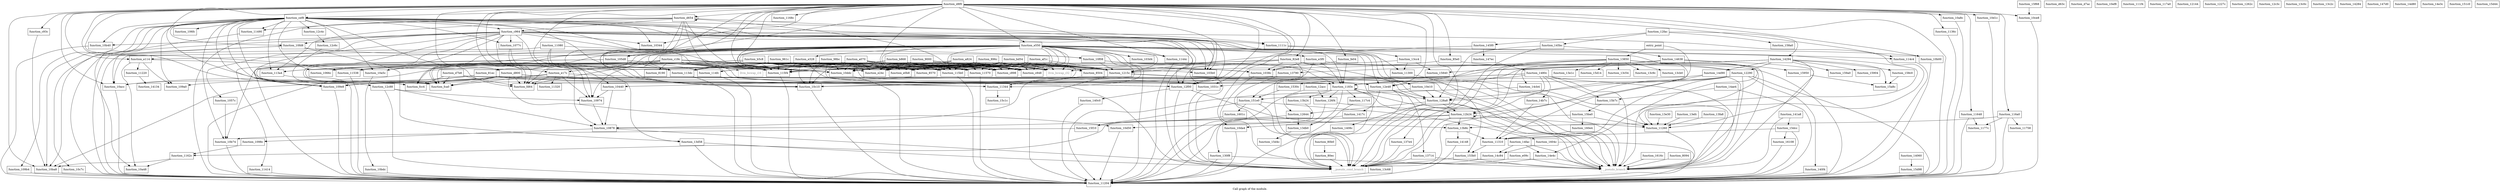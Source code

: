 digraph "Call graph of the module." {
  label="Call graph of the module.";
  node [shape=record];

  Node_function_b5c8 [label="{function_b5c8}"];
  Node_function_1038c [label="{function_1038c}"];
  Node_function_a824 [label="{function_a824}"];
  Node_function_b868 [label="{function_b868}"];
  Node_function_d63c [label="{function_d63c}"];
  Node_function_e17c [label="{function_e17c}"];
  Node_function_bd54 [label="{function_bd54}"];
  Node_function_c18c [label="{function_c18c}"];
  Node_function_cef8 [label="{function_cef8}"];
  Node_function_e24c [label="{function_e24c}"];
  Node_function_d8f0 [label="{function_d8f0}"];
  Node_function_e328 [label="{function_e328}"];
  Node_function_d654 [label="{function_d654}"];
  Node_function_e3f0 [label="{function_e3f0}"];
  Node_function_c848 [label="{function_c848}"];
  Node_function_c898 [label="{function_c898}"];
  Node_function_e114 [label="{function_e114}"];
  Node_function_103b0 [label="{function_103b0}"];
  Node_function_e550 [label="{function_e550}"];
  Node_function_d7ac [label="{function_d7ac}"];
  Node_function_fca0 [label="{function_fca0}"];
  Node_function_c93c [label="{function_c93c}"];
  Node_function_c964 [label="{function_c964}"];
  Node_function_fcc4 [label="{function_fcc4}"];
  Node_function_e09c [label="{function_e09c}"];
  Node_function_fd64 [label="{function_fd64}"];
  Node_function_af1c [label="{function_af1c}"];
  Node_function_10344 [label="{function_10344}"];
  Node_function_103d4 [label="{function_103d4}"];
  Node_function_fe04 [label="{function_fe04}"];
  Node_function_d7b8 [label="{function_d7b8}"];
  Node_function_1031c [label="{function_1031c}"];
  Node_function_d800 [label="{function_d800}"];
  Node_function_10ddc [label="{function_10ddc}"];
  Node_function_10e10 [label="{function_10e10}"];
  Node_function_10ef8 [label="{function_10ef8}"];
  Node_function_10f08 [label="{function_10f08}"];
  Node_function_10fd8 [label="{function_10fd8}"];
  Node_function_11080 [label="{function_11080}"];
  Node_function_1111c [label="{function_1111c}"];
  Node_function_111f4 [label="{function_111f4}"];
  Node_function_11204 [label="{function_11204}"];
  Node_function_11220 [label="{function_11220}"];
  Node_function_11260 [label="{function_11260}"];
  Node_function_11300 [label="{function_11300}"];
  Node_function_11310 [label="{function_11310}"];
  Node_function_11320 [label="{function_11320}"];
  Node_function_11344 [label="{function_11344}"];
  Node_function_1136c [label="{function_1136c}"];
  Node_function_113a4 [label="{function_113a4}"];
  Node_function_113dc [label="{function_113dc}"];
  Node_function_11414 [label="{function_11414}"];
  Node_function_1144c [label="{function_1144c}"];
  Node_function_11490 [label="{function_11490}"];
  Node_function_114c4 [label="{function_114c4}"];
  Node_function_114fc [label="{function_114fc}"];
  Node_function_11538 [label="{function_11538}"];
  Node_function_11570 [label="{function_11570}"];
  Node_function_115b0 [label="{function_115b0}"];
  Node_function_115f4 [label="{function_115f4}"];
  Node_function_1162c [label="{function_1162c}"];
  Node_function_11648 [label="{function_11648}"];
  Node_function_1168c [label="{function_1168c}"];
  Node_function_116a0 [label="{function_116a0}"];
  Node_function_11758 [label="{function_11758}"];
  Node_function_1177c [label="{function_1177c}"];
  Node_function_117a0 [label="{function_117a0}"];
  Node_function_117c4 [label="{function_117c4}"];
  Node_function_1183c [label="{function_1183c}"];
  Node_function_12144 [label="{function_12144}"];
  Node_function_1215c [label="{function_1215c}"];
  Node_function_1227c [label="{function_1227c}"];
  Node_function_12290 [label="{function_12290}"];
  Node_function_1262c [label="{function_1262c}"];
  Node_function_12644 [label="{function_12644}"];
  Node_function_126f4 [label="{function_126f4}"];
  Node_function_128a8 [label="{function_128a8}"];
  Node_function_12acc [label="{function_12acc}"];
  Node_function_12b24 [label="{function_12b24}"];
  Node_function_12c3c [label="{function_12c3c}"];
  Node_function_12c4c [label="{function_12c4c}"];
  Node_function_12c6c [label="{function_12c6c}"];
  Node_function_12c88 [label="{function_12c88}"];
  Node_function_12e48 [label="{function_12e48}"];
  Node_function_130f8 [label="{function_130f8}"];
  Node_function_13714 [label="{function_13714}"];
  Node_function_13790 [label="{function_13790}"];
  Node_function_137e4 [label="{function_137e4}"];
  Node_function_13850 [label="{function_13850}"];
  Node_function_13b24 [label="{function_13b24}"];
  Node_function_13b8c [label="{function_13b8c}"];
  Node_function_13c0c [label="{function_13c0c}"];
  Node_function_13c2c [label="{function_13c2c}"];
  Node_function_13c54 [label="{function_13c54}"];
  Node_function_13c68 [label="{function_13c68}"];
  Node_function_13c9c [label="{function_13c9c}"];
  Node_function_13cb0 [label="{function_13cb0}"];
  Node_function_13cc4 [label="{function_13cc4}"];
  Node_function_13d58 [label="{function_13d58}"];
  Node_function_13db0 [label="{function_13db0}"];
  Node_function_13e1c [label="{function_13e1c}"];
  Node_function_13e30 [label="{function_13e30}"];
  Node_function_13efc [label="{function_13efc}"];
  Node_function_13fa8 [label="{function_13fa8}"];
  Node_function_14060 [label="{function_14060}"];
  Node_function_1408c [label="{function_1408c}"];
  Node_function_140c0 [label="{function_140c0}"];
  Node_function_140f4 [label="{function_140f4}"];
  Node_function_14134 [label="{function_14134}"];
  Node_function_14148 [label="{function_14148}"];
  Node_function_1417c [label="{function_1417c}"];
  Node_function_141a8 [label="{function_141a8}"];
  Node_function_14284 [label="{function_14284}"];
  Node_function_14294 [label="{function_14294}"];
  Node_function_145bc [label="{function_145bc}"];
  Node_function_145f0 [label="{function_145f0}"];
  Node_function_14638 [label="{function_14638}"];
  Node_function_147d0 [label="{function_147d0}"];
  Node_function_147ec [label="{function_147ec}"];
  Node_function_1480c [label="{function_1480c}"];
  Node_function_14ae4 [label="{function_14ae4}"];
  Node_function_14b7c [label="{function_14b7c}"];
  Node_function_14c84 [label="{function_14c84}"];
  Node_function_14cb4 [label="{function_14cb4}"];
  Node_function_14d80 [label="{function_14d80}"];
  Node_function_14d90 [label="{function_14d90}"];
  Node_function_14e3c [label="{function_14e3c}"];
  Node_function_14e4c [label="{function_14e4c}"];
  Node_function_14fac [label="{function_14fac}"];
  Node_function_151c0 [label="{function_151c0}"];
  Node_function_151e0 [label="{function_151e0}"];
  Node_function_1530c [label="{function_1530c}"];
  Node_function_153b0 [label="{function_153b0}"];
  Node_function_15840 [label="{function_15840}"];
  Node_function_158a0 [label="{function_158a0}"];
  Node_function_158c0 [label="{function_158c0}"];
  Node_function_15904 [label="{function_15904}"];
  Node_function_15950 [label="{function_15950}"];
  Node_function_159a0 [label="{function_159a0}"];
  Node_function_15a8c [label="{function_15a8c}"];
  Node_function_15b7c [label="{function_15b7c}"];
  Node_function_15ba0 [label="{function_15ba0}"];
  Node_function_15c1c [label="{function_15c1c}"];
  Node_function_15d14 [label="{function_15d14}"];
  Node_function_15d44 [label="{function_15d44}"];
  Node_function_15d4c [label="{function_15d4c}"];
  Node_function_15d98 [label="{function_15d98}"];
  Node_function_15dcc [label="{function_15dcc}"];
  Node_function_15f10 [label="{function_15f10}"];
  Node_function_15f68 [label="{function_15f68}"];
  Node_function_1601c [label="{function_1601c}"];
  Node_function_1604c [label="{function_1604c}"];
  Node_function_160e4 [label="{function_160e4}"];
  Node_function_16108 [label="{function_16108}"];
  Node_function_1616c [label="{function_1616c}"];
  Node_llvm_bswap_i32 [color="gray50", fontcolor="gray50", label="{llvm_bswap_i32}"];
  Node_llvm_bswap_i16 [color="gray50", fontcolor="gray50", label="{llvm_bswap_i16}"];
  Node_function_10440 [label="{function_10440}"];
  Node_function_1057c [label="{function_1057c}"];
  Node_function_105d8 [label="{function_105d8}"];
  Node_function_1066c [label="{function_1066c}"];
  Node_function_106fc [label="{function_106fc}"];
  Node_function_1077c [label="{function_1077c}"];
  Node_function_10878 [label="{function_10878}"];
  Node_function_10974 [label="{function_10974}"];
  Node_function_1098c [label="{function_1098c}"];
  Node_function_109a0 [label="{function_109a0}"];
  Node_function_109b4 [label="{function_109b4}"];
  Node_function_109e8 [label="{function_109e8}"];
  Node_function_10a48 [label="{function_10a48}"];
  Node_function_10a5c [label="{function_10a5c}"];
  Node_function_12f00 [label="{function_12f00}"];
  Node_function_12fac [label="{function_12fac}"];
  Node_function_10a8c [label="{function_10a8c}"];
  Node_function_10acc [label="{function_10acc}"];
  Node_function_10b00 [label="{function_10b00}"];
  Node_function_10b40 [label="{function_10b40}"];
  Node_function_10b74 [label="{function_10b74}"];
  Node_function_10ba8 [label="{function_10ba8}"];
  Node_function_10bdc [label="{function_10bdc}"];
  Node_function_10c10 [label="{function_10c10}"];
  Node_function_10c7c [label="{function_10c7c}"];
  Node_function_10ce8 [label="{function_10ce8}"];
  Node_function_10d1c [label="{function_10d1c}"];
  Node_function_10d50 [label="{function_10d50}"];
  Node_function_10da4 [label="{function_10da4}"];
  Node_function_e0b8 [label="{function_e0b8}"];
  Node___pseudo_branch [color="gray50", fontcolor="gray50", label="{__pseudo_branch}"];
  Node___pseudo_cond_branch [color="gray50", fontcolor="gray50", label="{__pseudo_cond_branch}"];
  Node_function_8094 [label="{function_8094}"];
  Node_function_80b0 [label="{function_80b0}"];
  Node_function_80ec [label="{function_80ec}"];
  Node_entry_point [label="{entry_point}"];
  Node_function_8190 [label="{function_8190}"];
  Node_function_81ec [label="{function_81ec}"];
  Node_function_82e8 [label="{function_82e8}"];
  Node_function_8504 [label="{function_8504}"];
  Node_function_8570 [label="{function_8570}"];
  Node_function_85e0 [label="{function_85e0}"];
  Node_function_896c [label="{function_896c}"];
  Node_function_9000 [label="{function_9000}"];
  Node_function_961c [label="{function_961c}"];
  Node_function_98bc [label="{function_98bc}"];
  Node_function_a070 [label="{function_a070}"];
  Node_function_b5c8 -> Node_function_e24c;
  Node_function_b5c8 -> Node_function_113a4;
  Node_function_b5c8 -> Node_function_113dc;
  Node_function_b5c8 -> Node_function_11538;
  Node_function_b5c8 -> Node_function_115f4;
  Node_function_b5c8 -> Node_function_1215c;
  Node_function_b5c8 -> Node_llvm_bswap_i32;
  Node_function_b5c8 -> Node_function_e0b8;
  Node_function_b5c8 -> Node_function_8570;
  Node_function_1038c -> Node___pseudo_cond_branch;
  Node_function_a824 -> Node_function_e24c;
  Node_function_a824 -> Node_function_c848;
  Node_function_a824 -> Node_function_c898;
  Node_function_a824 -> Node_function_10ddc;
  Node_function_a824 -> Node_function_11570;
  Node_function_a824 -> Node_function_115b0;
  Node_function_a824 -> Node_function_115f4;
  Node_function_a824 -> Node_function_1215c;
  Node_function_a824 -> Node_llvm_bswap_i32;
  Node_function_a824 -> Node_function_e0b8;
  Node_function_a824 -> Node_function_8504;
  Node_function_a824 -> Node_function_8570;
  Node_function_b868 -> Node_function_e24c;
  Node_function_b868 -> Node_function_c848;
  Node_function_b868 -> Node_function_c898;
  Node_function_b868 -> Node_function_10ddc;
  Node_function_b868 -> Node_function_11570;
  Node_function_b868 -> Node_function_115b0;
  Node_function_b868 -> Node_function_115f4;
  Node_function_b868 -> Node_function_1215c;
  Node_function_b868 -> Node_llvm_bswap_i32;
  Node_function_b868 -> Node_llvm_bswap_i16;
  Node_function_b868 -> Node_function_e0b8;
  Node_function_b868 -> Node_function_8570;
  Node_function_e17c -> Node_function_fca0;
  Node_function_e17c -> Node_function_fcc4;
  Node_function_e17c -> Node_function_fd64;
  Node_function_e17c -> Node_function_1031c;
  Node_function_e17c -> Node_function_11320;
  Node_function_e17c -> Node_function_10974;
  Node_function_bd54 -> Node_function_1038c;
  Node_function_bd54 -> Node_function_c848;
  Node_function_bd54 -> Node_function_c898;
  Node_function_bd54 -> Node_function_fca0;
  Node_function_bd54 -> Node_function_fd64;
  Node_function_bd54 -> Node_function_10ddc;
  Node_function_bd54 -> Node_function_11570;
  Node_function_bd54 -> Node_function_115b0;
  Node_function_bd54 -> Node_function_115f4;
  Node_function_bd54 -> Node_function_1215c;
  Node_function_bd54 -> Node_llvm_bswap_i32;
  Node_function_bd54 -> Node_function_e0b8;
  Node_function_bd54 -> Node_function_8570;
  Node_function_c18c -> Node_function_1038c;
  Node_function_c18c -> Node_function_e17c;
  Node_function_c18c -> Node_function_c848;
  Node_function_c18c -> Node_function_c898;
  Node_function_c18c -> Node_function_fca0;
  Node_function_c18c -> Node_function_fcc4;
  Node_function_c18c -> Node_function_fd64;
  Node_function_c18c -> Node_function_1031c;
  Node_function_c18c -> Node_function_10ddc;
  Node_function_c18c -> Node_function_11344;
  Node_function_c18c -> Node_function_11570;
  Node_function_c18c -> Node_function_115b0;
  Node_function_c18c -> Node_function_115f4;
  Node_function_c18c -> Node_function_1215c;
  Node_function_c18c -> Node_llvm_bswap_i16;
  Node_function_c18c -> Node_function_1066c;
  Node_function_c18c -> Node_function_109e8;
  Node_function_c18c -> Node_function_10b74;
  Node_function_c18c -> Node_function_e0b8;
  Node_function_c18c -> Node_function_8190;
  Node_function_c18c -> Node_function_8570;
  Node_function_cef8 -> Node_function_103b0;
  Node_function_cef8 -> Node_function_fca0;
  Node_function_cef8 -> Node_function_c964;
  Node_function_cef8 -> Node_function_fcc4;
  Node_function_cef8 -> Node_function_fd64;
  Node_function_cef8 -> Node_function_10344;
  Node_function_cef8 -> Node_function_10ddc;
  Node_function_cef8 -> Node_function_10e10;
  Node_function_cef8 -> Node_function_10fd8;
  Node_function_cef8 -> Node_function_1111c;
  Node_function_cef8 -> Node_function_113a4;
  Node_function_cef8 -> Node_function_11490;
  Node_function_cef8 -> Node_function_115f4;
  Node_function_cef8 -> Node_function_1183c;
  Node_function_cef8 -> Node_function_12c4c;
  Node_function_cef8 -> Node_function_1066c;
  Node_function_cef8 -> Node_function_106fc;
  Node_function_cef8 -> Node_function_1077c;
  Node_function_cef8 -> Node_function_109a0;
  Node_function_cef8 -> Node_function_109b4;
  Node_function_cef8 -> Node_function_109e8;
  Node_function_cef8 -> Node_function_10a48;
  Node_function_cef8 -> Node_function_10a5c;
  Node_function_cef8 -> Node_function_12f00;
  Node_function_cef8 -> Node_function_10acc;
  Node_function_cef8 -> Node_function_10b40;
  Node_function_cef8 -> Node_function_10b74;
  Node_function_cef8 -> Node_function_10ba8;
  Node_function_cef8 -> Node___pseudo_cond_branch;
  Node_function_d8f0 -> Node_function_e17c;
  Node_function_d8f0 -> Node_function_cef8;
  Node_function_d8f0 -> Node_function_d654;
  Node_function_d8f0 -> Node_function_e114;
  Node_function_d8f0 -> Node_function_103b0;
  Node_function_d8f0 -> Node_function_e550;
  Node_function_d8f0 -> Node_function_fca0;
  Node_function_d8f0 -> Node_function_c93c;
  Node_function_d8f0 -> Node_function_fcc4;
  Node_function_d8f0 -> Node_function_fd64;
  Node_function_d8f0 -> Node_function_10344;
  Node_function_d8f0 -> Node_function_fe04;
  Node_function_d8f0 -> Node_function_1031c;
  Node_function_d8f0 -> Node_function_d800;
  Node_function_d8f0 -> Node_function_10ddc;
  Node_function_d8f0 -> Node_function_11204;
  Node_function_d8f0 -> Node_function_1136c;
  Node_function_d8f0 -> Node_function_113dc;
  Node_function_d8f0 -> Node_function_1144c;
  Node_function_d8f0 -> Node_function_114c4;
  Node_function_d8f0 -> Node_function_11538;
  Node_function_d8f0 -> Node_function_115f4;
  Node_function_d8f0 -> Node_function_11648;
  Node_function_d8f0 -> Node_function_1168c;
  Node_function_d8f0 -> Node_function_116a0;
  Node_function_d8f0 -> Node_function_12e48;
  Node_function_d8f0 -> Node_function_105d8;
  Node_function_d8f0 -> Node_function_10974;
  Node_function_d8f0 -> Node_function_12f00;
  Node_function_d8f0 -> Node_function_10a8c;
  Node_function_d8f0 -> Node_function_10acc;
  Node_function_d8f0 -> Node_function_10b00;
  Node_function_d8f0 -> Node_function_10ba8;
  Node_function_d8f0 -> Node_function_10c10;
  Node_function_d8f0 -> Node_function_10ce8;
  Node_function_d8f0 -> Node_function_10d1c;
  Node_function_d8f0 -> Node_function_10da4;
  Node_function_d8f0 -> Node_function_e0b8;
  Node_function_d8f0 -> Node___pseudo_cond_branch;
  Node_function_d8f0 -> Node_function_82e8;
  Node_function_d8f0 -> Node_function_85e0;
  Node_function_e328 -> Node_function_103b0;
  Node_function_e328 -> Node_function_113dc;
  Node_function_e328 -> Node_function_115f4;
  Node_function_e328 -> Node_function_10c10;
  Node_function_e328 -> Node___pseudo_cond_branch;
  Node_function_d654 -> Node_function_d654;
  Node_function_d654 -> Node_function_c964;
  Node_function_d654 -> Node_function_10ddc;
  Node_function_d654 -> Node_function_11204;
  Node_function_d654 -> Node_function_113a4;
  Node_function_d654 -> Node_function_113dc;
  Node_function_d654 -> Node_function_11490;
  Node_function_d654 -> Node_function_115b0;
  Node_function_d654 -> Node_function_115f4;
  Node_function_d654 -> Node_function_12f00;
  Node_function_d654 -> Node_function_10c10;
  Node_function_e3f0 -> Node_function_1038c;
  Node_function_e3f0 -> Node_function_1031c;
  Node_function_e3f0 -> Node_function_1183c;
  Node_function_e3f0 -> Node_function_12290;
  Node_function_e114 -> Node_function_11220;
  Node_function_e114 -> Node_function_109a0;
  Node_function_e114 -> Node_function_10a48;
  Node_function_e114 -> Node_function_10a5c;
  Node_function_103b0 -> Node___pseudo_cond_branch;
  Node_function_e550 -> Node_function_e328;
  Node_function_e550 -> Node_function_e3f0;
  Node_function_e550 -> Node_function_c848;
  Node_function_e550 -> Node_function_c898;
  Node_function_e550 -> Node_function_e114;
  Node_function_e550 -> Node_function_fca0;
  Node_function_e550 -> Node_function_fcc4;
  Node_function_e550 -> Node_function_fd64;
  Node_function_e550 -> Node_function_103d4;
  Node_function_e550 -> Node_function_10ddc;
  Node_function_e550 -> Node_function_11204;
  Node_function_e550 -> Node_function_11300;
  Node_function_e550 -> Node_function_11310;
  Node_function_e550 -> Node_function_11344;
  Node_function_e550 -> Node_function_113dc;
  Node_function_e550 -> Node_function_1144c;
  Node_function_e550 -> Node_function_114c4;
  Node_function_e550 -> Node_function_114fc;
  Node_function_e550 -> Node_function_11538;
  Node_function_e550 -> Node_function_11570;
  Node_function_e550 -> Node_function_115b0;
  Node_function_e550 -> Node_function_115f4;
  Node_function_e550 -> Node_function_1215c;
  Node_function_e550 -> Node_function_12e48;
  Node_function_e550 -> Node_llvm_bswap_i32;
  Node_function_e550 -> Node_function_105d8;
  Node_function_e550 -> Node_function_10974;
  Node_function_e550 -> Node_function_10a5c;
  Node_function_e550 -> Node_function_10acc;
  Node_function_e550 -> Node_function_10b00;
  Node_function_e550 -> Node_function_10c10;
  Node_function_e550 -> Node_function_e0b8;
  Node_function_e550 -> Node___pseudo_cond_branch;
  Node_function_c93c -> Node_function_10ba8;
  Node_function_c964 -> Node_function_103b0;
  Node_function_c964 -> Node_function_fca0;
  Node_function_c964 -> Node_function_fcc4;
  Node_function_c964 -> Node_function_fd64;
  Node_function_c964 -> Node_function_10344;
  Node_function_c964 -> Node_function_1031c;
  Node_function_c964 -> Node_function_10ddc;
  Node_function_c964 -> Node_function_10e10;
  Node_function_c964 -> Node_function_10fd8;
  Node_function_c964 -> Node_function_1111c;
  Node_function_c964 -> Node_function_11260;
  Node_function_c964 -> Node_function_10440;
  Node_function_c964 -> Node_function_1057c;
  Node_function_c964 -> Node_function_1066c;
  Node_function_c964 -> Node_function_1077c;
  Node_function_c964 -> Node_function_109e8;
  Node_function_c964 -> Node_function_12f00;
  Node_function_c964 -> Node_function_10b40;
  Node_function_c964 -> Node_function_10ba8;
  Node_function_e09c -> Node___pseudo_branch;
  Node_function_e09c -> Node___pseudo_cond_branch;
  Node_function_af1c -> Node_function_c848;
  Node_function_af1c -> Node_function_c898;
  Node_function_af1c -> Node_function_10ddc;
  Node_function_af1c -> Node_function_11570;
  Node_function_af1c -> Node_function_115b0;
  Node_function_af1c -> Node_function_115f4;
  Node_function_af1c -> Node_function_1215c;
  Node_function_af1c -> Node_llvm_bswap_i32;
  Node_function_af1c -> Node_function_e0b8;
  Node_function_af1c -> Node_function_8504;
  Node_function_af1c -> Node_function_8570;
  Node_function_fe04 -> Node_function_1038c;
  Node_function_fe04 -> Node_function_1183c;
  Node_function_d7b8 -> Node_function_fca0;
  Node_function_d7b8 -> Node_function_fcc4;
  Node_function_d7b8 -> Node_function_fd64;
  Node_function_d7b8 -> Node_function_11344;
  Node_function_1031c -> Node___pseudo_cond_branch;
  Node_function_d800 -> Node_function_fca0;
  Node_function_d800 -> Node_function_fcc4;
  Node_function_d800 -> Node_function_fd64;
  Node_function_d800 -> Node_function_12e48;
  Node_function_d800 -> Node_function_109e8;
  Node_function_d800 -> Node_function_12f00;
  Node_function_d800 -> Node_function_10acc;
  Node_function_d800 -> Node_function_10d50;
  Node_function_d800 -> Node___pseudo_branch;
  Node_function_10ddc -> Node_function_11204;
  Node_function_10e10 -> Node_function_11204;
  Node_function_10e10 -> Node_function_128a8;
  Node_function_10e10 -> Node___pseudo_branch;
  Node_function_10f08 -> Node_function_1183c;
  Node_function_10f08 -> Node_function_1215c;
  Node_function_10f08 -> Node_function_128a8;
  Node_function_10fd8 -> Node_function_10f08;
  Node_function_10fd8 -> Node_function_11204;
  Node_function_10fd8 -> Node_function_13d58;
  Node_function_10fd8 -> Node_function_10c7c;
  Node_function_11080 -> Node_function_10f08;
  Node_function_11080 -> Node_function_11204;
  Node_function_11080 -> Node_function_13d58;
  Node_function_11080 -> Node_function_10c10;
  Node_function_1111c -> Node_function_13cc4;
  Node_function_1111c -> Node___pseudo_branch;
  Node_function_11220 -> Node_function_14134;
  Node_function_11260 -> Node___pseudo_branch;
  Node_function_11300 -> Node_function_153b0;
  Node_function_11310 -> Node_function_153b0;
  Node_function_11344 -> Node_function_15c1c;
  Node_function_1136c -> Node_function_11204;
  Node_function_113a4 -> Node_function_11204;
  Node_function_113dc -> Node_function_11204;
  Node_function_11414 -> Node_function_11204;
  Node_function_1144c -> Node_function_11204;
  Node_function_11490 -> Node_function_11204;
  Node_function_114c4 -> Node_function_11204;
  Node_function_114fc -> Node_function_11204;
  Node_function_11538 -> Node_function_11204;
  Node_function_11570 -> Node_function_11204;
  Node_function_115b0 -> Node_function_11204;
  Node_function_115f4 -> Node_function_11204;
  Node_function_1162c -> Node_function_10a48;
  Node_function_1162c -> Node_function_10ba8;
  Node_function_11648 -> Node_function_11204;
  Node_function_11648 -> Node_function_1177c;
  Node_function_116a0 -> Node_function_11204;
  Node_function_116a0 -> Node_function_11758;
  Node_function_116a0 -> Node_function_1177c;
  Node_function_116a0 -> Node_function_13b8c;
  Node_function_117c4 -> Node___pseudo_cond_branch;
  Node_function_1183c -> Node_function_11204;
  Node_function_1183c -> Node_function_117c4;
  Node_function_1183c -> Node_function_1183c;
  Node_function_1183c -> Node_function_126f4;
  Node_function_1183c -> Node_function_128a8;
  Node_function_1183c -> Node_function_12b24;
  Node_function_1183c -> Node_function_13b24;
  Node_function_1183c -> Node_function_13db0;
  Node_function_1183c -> Node___pseudo_branch;
  Node_function_1215c -> Node_function_11204;
  Node_function_1215c -> Node_function_11260;
  Node_function_1215c -> Node_function_1183c;
  Node_function_1215c -> Node_function_10878;
  Node_function_1215c -> Node___pseudo_branch;
  Node_function_12290 -> Node_function_11204;
  Node_function_12290 -> Node_function_11310;
  Node_function_12290 -> Node_function_1183c;
  Node_function_12290 -> Node_function_128a8;
  Node_function_12290 -> Node_function_12b24;
  Node_function_12290 -> Node_function_140f4;
  Node_function_12290 -> Node___pseudo_branch;
  Node_function_12644 -> Node_function_13db0;
  Node_function_12644 -> Node_function_10878;
  Node_function_126f4 -> Node_function_12b24;
  Node_function_126f4 -> Node_function_130f8;
  Node_function_128a8 -> Node_function_12644;
  Node_function_128a8 -> Node_function_12b24;
  Node_function_128a8 -> Node_function_1408c;
  Node_function_128a8 -> Node___pseudo_branch;
  Node_function_128a8 -> Node___pseudo_cond_branch;
  Node_function_12acc -> Node_function_12644;
  Node_function_12acc -> Node_function_126f4;
  Node_function_12b24 -> Node_function_11260;
  Node_function_12b24 -> Node_function_1162c;
  Node_function_12b24 -> Node_function_12b24;
  Node_function_12b24 -> Node_function_13b8c;
  Node_function_12b24 -> Node_function_10da4;
  Node_function_12b24 -> Node___pseudo_branch;
  Node_function_12b24 -> Node___pseudo_cond_branch;
  Node_function_12c4c -> Node_function_12c6c;
  Node_function_12c6c -> Node_function_12c88;
  Node_function_12c88 -> Node_function_11204;
  Node_function_12c88 -> Node_function_10878;
  Node_function_12c88 -> Node_function_10974;
  Node_function_12e48 -> Node_function_13714;
  Node_function_12e48 -> Node_function_1417c;
  Node_function_12e48 -> Node___pseudo_branch;
  Node_function_12e48 -> Node___pseudo_cond_branch;
  Node_function_130f8 -> Node_function_11204;
  Node_function_130f8 -> Node___pseudo_branch;
  Node_function_13714 -> Node___pseudo_branch;
  Node_function_13714 -> Node___pseudo_cond_branch;
  Node_function_13790 -> Node_function_109e8;
  Node_function_13790 -> Node_function_10c10;
  Node_function_13790 -> Node___pseudo_cond_branch;
  Node_function_137e4 -> Node___pseudo_cond_branch;
  Node_function_13850 -> Node_function_11260;
  Node_function_13850 -> Node_function_12e48;
  Node_function_13850 -> Node_function_13790;
  Node_function_13850 -> Node_function_137e4;
  Node_function_13850 -> Node_function_13c54;
  Node_function_13850 -> Node_function_13c9c;
  Node_function_13850 -> Node_function_13cb0;
  Node_function_13850 -> Node_function_13e1c;
  Node_function_13850 -> Node_function_15950;
  Node_function_13850 -> Node_function_15d14;
  Node_function_13850 -> Node___pseudo_branch;
  Node_function_13850 -> Node___pseudo_cond_branch;
  Node_function_13b24 -> Node_function_11204;
  Node_function_13b8c -> Node_function_11310;
  Node_function_13b8c -> Node_function_14148;
  Node_function_13c68 -> Node_function_11204;
  Node_function_13cc4 -> Node_function_11204;
  Node_function_13cc4 -> Node_function_11300;
  Node_function_13cc4 -> Node_function_15840;
  Node_function_13d58 -> Node_function_11204;
  Node_function_13d58 -> Node___pseudo_cond_branch;
  Node_function_13db0 -> Node_function_15d4c;
  Node_function_13e30 -> Node_function_11260;
  Node_function_13efc -> Node_function_11260;
  Node_function_13fa8 -> Node_function_11260;
  Node_function_14060 -> Node_function_15d98;
  Node_function_1408c -> Node_function_11204;
  Node_function_140c0 -> Node_function_11204;
  Node_function_140f4 -> Node_function_11204;
  Node_function_14148 -> Node_function_11204;
  Node_function_1417c -> Node_function_11204;
  Node_function_141a8 -> Node_function_15dcc;
  Node_function_141a8 -> Node___pseudo_branch;
  Node_function_14294 -> Node_function_11260;
  Node_function_14294 -> Node_function_1183c;
  Node_function_14294 -> Node_function_12290;
  Node_function_14294 -> Node_function_14cb4;
  Node_function_14294 -> Node_function_14d90;
  Node_function_14294 -> Node_function_151e0;
  Node_function_14294 -> Node_function_15840;
  Node_function_14294 -> Node_function_158c0;
  Node_function_14294 -> Node_function_15904;
  Node_function_14294 -> Node_function_159a0;
  Node_function_14294 -> Node_function_15a8c;
  Node_function_145bc -> Node_function_128a8;
  Node_function_145bc -> Node_function_14638;
  Node_function_145bc -> Node___pseudo_cond_branch;
  Node_function_145f0 -> Node_function_1215c;
  Node_function_145f0 -> Node_function_147ec;
  Node_function_14638 -> Node_function_10ddc;
  Node_function_14638 -> Node_function_14e4c;
  Node_function_14638 -> Node___pseudo_branch;
  Node_function_14638 -> Node___pseudo_cond_branch;
  Node_function_147ec -> Node_function_1480c;
  Node_function_1480c -> Node_function_11204;
  Node_function_1480c -> Node_function_1183c;
  Node_function_1480c -> Node_function_128a8;
  Node_function_1480c -> Node_function_14b7c;
  Node_function_1480c -> Node_function_15b7c;
  Node_function_1480c -> Node_function_109e8;
  Node_function_1480c -> Node_function_10c10;
  Node_function_1480c -> Node___pseudo_branch;
  Node_function_14ae4 -> Node_function_11204;
  Node_function_14ae4 -> Node_function_15b7c;
  Node_function_14b7c -> Node_function_11310;
  Node_function_14c84 -> Node___pseudo_cond_branch;
  Node_function_14cb4 -> Node_function_151e0;
  Node_function_14cb4 -> Node___pseudo_branch;
  Node_function_14d90 -> Node_function_1530c;
  Node_function_14d90 -> Node___pseudo_branch;
  Node_function_14d90 -> Node___pseudo_cond_branch;
  Node_function_14e4c -> Node___pseudo_branch;
  Node_function_14e4c -> Node___pseudo_cond_branch;
  Node_function_14fac -> Node_function_14c84;
  Node_function_14fac -> Node_function_14e4c;
  Node_function_14fac -> Node___pseudo_branch;
  Node_function_151e0 -> Node_function_15f10;
  Node_function_151e0 -> Node_function_1601c;
  Node_function_151e0 -> Node_function_1604c;
  Node_function_151e0 -> Node___pseudo_cond_branch;
  Node_function_1530c -> Node_function_151e0;
  Node_function_153b0 -> Node___pseudo_branch;
  Node_function_153b0 -> Node___pseudo_cond_branch;
  Node_function_158c0 -> Node_function_15a8c;
  Node_function_15950 -> Node_function_15a8c;
  Node_function_15b7c -> Node_function_15ba0;
  Node_function_15ba0 -> Node_function_11260;
  Node_function_15ba0 -> Node_function_160e4;
  Node_function_15ba0 -> Node_function_10d50;
  Node_function_15d98 -> Node_function_11204;
  Node_function_15dcc -> Node_function_11204;
  Node_function_15dcc -> Node_function_11310;
  Node_function_15dcc -> Node_function_16108;
  Node_function_15f10 -> Node_function_10b74;
  Node_function_15f68 -> Node_function_10ce8;
  Node_function_1601c -> Node_function_15f10;
  Node_function_1604c -> Node_function_11204;
  Node_function_1604c -> Node_function_14c84;
  Node_function_160e4 -> Node_function_11310;
  Node_function_16108 -> Node_function_11204;
  Node_function_1616c -> Node___pseudo_branch;
  Node_function_10440 -> Node_function_10878;
  Node_function_10440 -> Node_function_10974;
  Node_function_1057c -> Node_function_10b74;
  Node_function_105d8 -> Node_function_10ddc;
  Node_function_105d8 -> Node_function_11204;
  Node_function_105d8 -> Node_function_113dc;
  Node_function_105d8 -> Node_function_11414;
  Node_function_105d8 -> Node_function_115f4;
  Node_function_1077c -> Node_function_10878;
  Node_function_1077c -> Node_function_10974;
  Node_function_10878 -> Node_function_1098c;
  Node_function_10878 -> Node___pseudo_cond_branch;
  Node_function_10974 -> Node_function_10878;
  Node_function_1098c -> Node_function_1162c;
  Node_function_109b4 -> Node_function_11204;
  Node_function_109e8 -> Node_function_11204;
  Node_function_10a5c -> Node_function_10bdc;
  Node_function_12f00 -> Node_function_13b8c;
  Node_function_12f00 -> Node_function_140c0;
  Node_function_12f00 -> Node___pseudo_cond_branch;
  Node_function_12fac -> Node_function_14294;
  Node_function_12fac -> Node_function_145bc;
  Node_function_12fac -> Node_function_145f0;
  Node_function_12fac -> Node_function_158a0;
  Node_function_10a8c -> Node_function_11204;
  Node_function_10acc -> Node_function_11204;
  Node_function_10b00 -> Node_function_11204;
  Node_function_10b40 -> Node_function_11204;
  Node_function_10b74 -> Node_function_11204;
  Node_function_10ba8 -> Node_function_11204;
  Node_function_10bdc -> Node_function_11204;
  Node_function_10c10 -> Node_function_11204;
  Node_function_10c7c -> Node_function_11204;
  Node_function_10ce8 -> Node_function_11204;
  Node_function_10d1c -> Node_function_11204;
  Node_function_10d50 -> Node_function_11204;
  Node_function_10da4 -> Node_function_11204;
  Node_function_8094 -> Node___pseudo_branch;
  Node_function_80b0 -> Node_function_80ec;
  Node_function_80ec -> Node___pseudo_cond_branch;
  Node_entry_point -> Node_function_12b24;
  Node_entry_point -> Node_function_13850;
  Node_function_81ec -> Node_function_12e48;
  Node_function_81ec -> Node_function_109a0;
  Node_function_81ec -> Node_function_12f00;
  Node_function_81ec -> Node_function_10acc;
  Node_function_81ec -> Node_function_10ba8;
  Node_function_81ec -> Node___pseudo_branch;
  Node_function_82e8 -> Node_function_1038c;
  Node_function_82e8 -> Node_function_11204;
  Node_function_82e8 -> Node_function_1215c;
  Node_function_82e8 -> Node_function_128a8;
  Node_function_82e8 -> Node_llvm_bswap_i32;
  Node_function_82e8 -> Node___pseudo_cond_branch;
  Node_function_82e8 -> Node_function_81ec;
  Node_function_8504 -> Node_function_11344;
  Node_function_8570 -> Node_function_10440;
  Node_function_85e0 -> Node_function_1215c;
  Node_function_85e0 -> Node_function_12290;
  Node_function_896c -> Node_function_1038c;
  Node_function_896c -> Node_function_e24c;
  Node_function_896c -> Node_function_c848;
  Node_function_896c -> Node_function_c898;
  Node_function_896c -> Node_function_10ddc;
  Node_function_896c -> Node_function_11570;
  Node_function_896c -> Node_function_115b0;
  Node_function_896c -> Node_function_115f4;
  Node_function_896c -> Node_function_1215c;
  Node_function_896c -> Node_llvm_bswap_i32;
  Node_function_896c -> Node_function_e0b8;
  Node_function_896c -> Node_function_8570;
  Node_function_9000 -> Node_function_e24c;
  Node_function_9000 -> Node_function_c848;
  Node_function_9000 -> Node_function_c898;
  Node_function_9000 -> Node_function_10ddc;
  Node_function_9000 -> Node_function_11570;
  Node_function_9000 -> Node_function_115b0;
  Node_function_9000 -> Node_function_115f4;
  Node_function_9000 -> Node_function_1215c;
  Node_function_9000 -> Node_llvm_bswap_i32;
  Node_function_9000 -> Node_function_e0b8;
  Node_function_9000 -> Node_function_8570;
  Node_function_961c -> Node_function_e24c;
  Node_function_961c -> Node_function_113a4;
  Node_function_961c -> Node_function_113dc;
  Node_function_961c -> Node_function_11538;
  Node_function_961c -> Node_function_115f4;
  Node_function_961c -> Node_function_1215c;
  Node_function_961c -> Node_llvm_bswap_i32;
  Node_function_961c -> Node_function_e0b8;
  Node_function_961c -> Node_function_8570;
  Node_function_98bc -> Node_function_e24c;
  Node_function_98bc -> Node_function_c848;
  Node_function_98bc -> Node_function_c898;
  Node_function_98bc -> Node_function_10ddc;
  Node_function_98bc -> Node_function_113dc;
  Node_function_98bc -> Node_function_114fc;
  Node_function_98bc -> Node_function_11570;
  Node_function_98bc -> Node_function_115b0;
  Node_function_98bc -> Node_function_115f4;
  Node_function_98bc -> Node_function_1183c;
  Node_function_98bc -> Node_function_1215c;
  Node_function_98bc -> Node_llvm_bswap_i32;
  Node_function_98bc -> Node_function_10a5c;
  Node_function_98bc -> Node_function_10c10;
  Node_function_98bc -> Node_function_e0b8;
  Node_function_98bc -> Node_function_8570;
  Node_function_a070 -> Node_function_e24c;
  Node_function_a070 -> Node_function_c848;
  Node_function_a070 -> Node_function_c898;
  Node_function_a070 -> Node_function_10ddc;
  Node_function_a070 -> Node_function_113dc;
  Node_function_a070 -> Node_function_114fc;
  Node_function_a070 -> Node_function_11570;
  Node_function_a070 -> Node_function_115b0;
  Node_function_a070 -> Node_function_115f4;
  Node_function_a070 -> Node_function_1183c;
  Node_function_a070 -> Node_function_1215c;
  Node_function_a070 -> Node_llvm_bswap_i32;
  Node_function_a070 -> Node_function_10a5c;
  Node_function_a070 -> Node_function_10c10;
  Node_function_a070 -> Node_function_e0b8;
  Node_function_a070 -> Node_function_8570;
}
